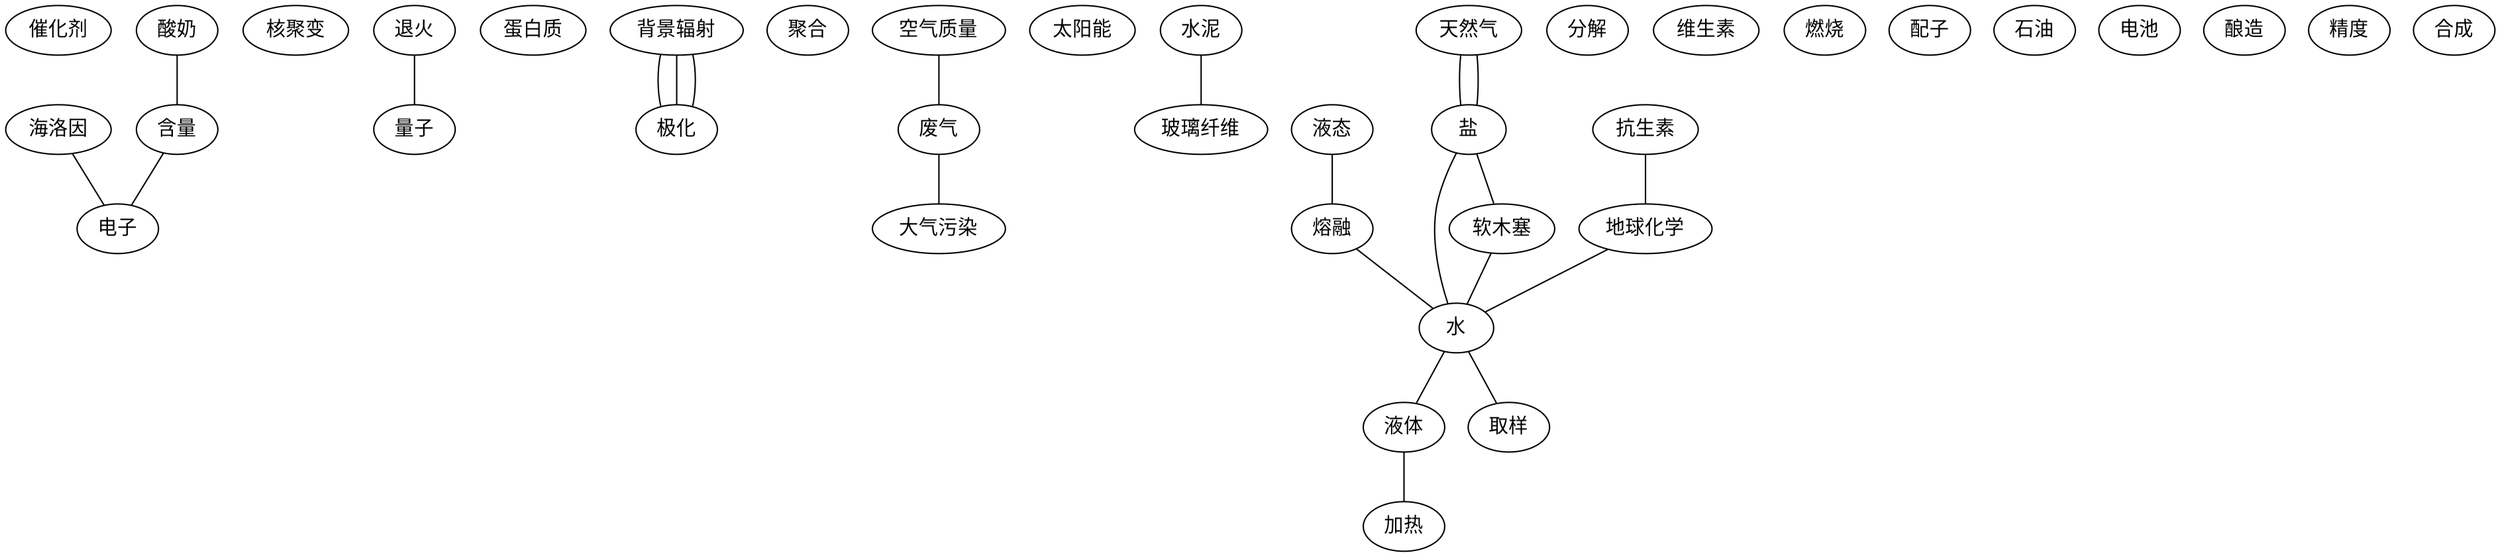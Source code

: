 graph {
催化剂;
电子;
核聚变;
退火 -- 量子;
蛋白质;
背景辐射 -- 极化;
聚合;
背景辐射 -- 极化;
催化剂;
空气质量 -- 废气 -- 大气污染;
太阳能;
水泥 -- 玻璃纤维;
液态 -- 熔融 -- 水 -- 液体 -- 加热;
海洛因 -- 电子;
聚合;
电子;
聚合;
分解;
酸奶 -- 含量 -- 电子;
维生素;
背景辐射 -- 极化;
燃烧;
配子;
盐;
天然气 -- 盐 -- 水;
天然气 -- 盐 -- 软木塞 -- 水;
石油;
电池;
抗生素;
抗生素 -- 地球化学 -- 水 -- 取样;
酿造;
精度;
精度;
合成;
}